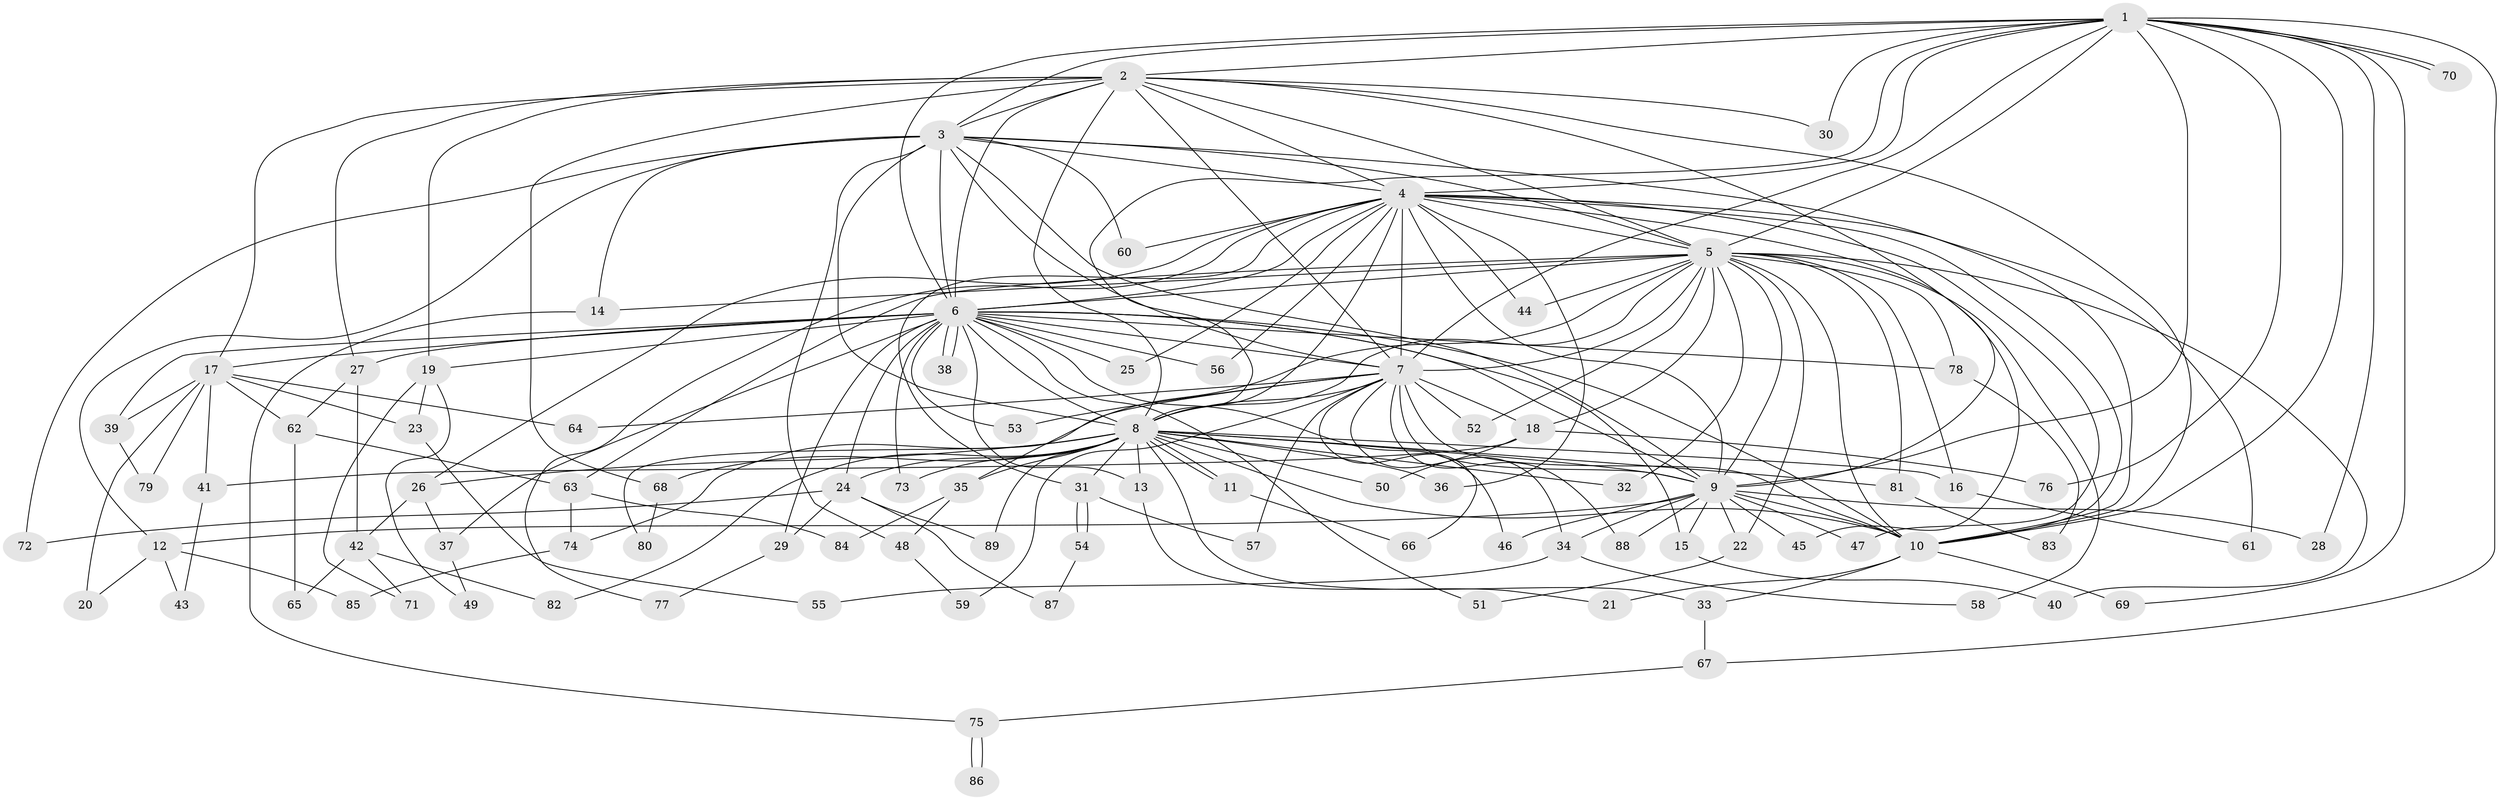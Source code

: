 // coarse degree distribution, {13: 0.03125, 19: 0.03125, 17: 0.015625, 26: 0.015625, 25: 0.015625, 16: 0.015625, 10: 0.015625, 3: 0.21875, 5: 0.09375, 8: 0.015625, 2: 0.4375, 4: 0.09375}
// Generated by graph-tools (version 1.1) at 2025/23/03/03/25 07:23:46]
// undirected, 89 vertices, 203 edges
graph export_dot {
graph [start="1"]
  node [color=gray90,style=filled];
  1;
  2;
  3;
  4;
  5;
  6;
  7;
  8;
  9;
  10;
  11;
  12;
  13;
  14;
  15;
  16;
  17;
  18;
  19;
  20;
  21;
  22;
  23;
  24;
  25;
  26;
  27;
  28;
  29;
  30;
  31;
  32;
  33;
  34;
  35;
  36;
  37;
  38;
  39;
  40;
  41;
  42;
  43;
  44;
  45;
  46;
  47;
  48;
  49;
  50;
  51;
  52;
  53;
  54;
  55;
  56;
  57;
  58;
  59;
  60;
  61;
  62;
  63;
  64;
  65;
  66;
  67;
  68;
  69;
  70;
  71;
  72;
  73;
  74;
  75;
  76;
  77;
  78;
  79;
  80;
  81;
  82;
  83;
  84;
  85;
  86;
  87;
  88;
  89;
  1 -- 2;
  1 -- 3;
  1 -- 4;
  1 -- 5;
  1 -- 6;
  1 -- 7;
  1 -- 8;
  1 -- 9;
  1 -- 10;
  1 -- 28;
  1 -- 30;
  1 -- 67;
  1 -- 69;
  1 -- 70;
  1 -- 70;
  1 -- 76;
  2 -- 3;
  2 -- 4;
  2 -- 5;
  2 -- 6;
  2 -- 7;
  2 -- 8;
  2 -- 9;
  2 -- 10;
  2 -- 17;
  2 -- 19;
  2 -- 27;
  2 -- 30;
  2 -- 68;
  3 -- 4;
  3 -- 5;
  3 -- 6;
  3 -- 7;
  3 -- 8;
  3 -- 9;
  3 -- 10;
  3 -- 12;
  3 -- 14;
  3 -- 48;
  3 -- 60;
  3 -- 72;
  4 -- 5;
  4 -- 6;
  4 -- 7;
  4 -- 8;
  4 -- 9;
  4 -- 10;
  4 -- 25;
  4 -- 26;
  4 -- 31;
  4 -- 36;
  4 -- 44;
  4 -- 45;
  4 -- 47;
  4 -- 56;
  4 -- 60;
  4 -- 61;
  4 -- 77;
  5 -- 6;
  5 -- 7;
  5 -- 8;
  5 -- 9;
  5 -- 10;
  5 -- 14;
  5 -- 16;
  5 -- 18;
  5 -- 22;
  5 -- 32;
  5 -- 35;
  5 -- 40;
  5 -- 44;
  5 -- 52;
  5 -- 58;
  5 -- 63;
  5 -- 78;
  5 -- 81;
  6 -- 7;
  6 -- 8;
  6 -- 9;
  6 -- 10;
  6 -- 13;
  6 -- 15;
  6 -- 17;
  6 -- 19;
  6 -- 24;
  6 -- 25;
  6 -- 27;
  6 -- 29;
  6 -- 37;
  6 -- 38;
  6 -- 38;
  6 -- 39;
  6 -- 46;
  6 -- 51;
  6 -- 53;
  6 -- 56;
  6 -- 73;
  6 -- 78;
  7 -- 8;
  7 -- 9;
  7 -- 10;
  7 -- 18;
  7 -- 34;
  7 -- 52;
  7 -- 53;
  7 -- 57;
  7 -- 59;
  7 -- 64;
  7 -- 66;
  7 -- 80;
  7 -- 88;
  8 -- 9;
  8 -- 10;
  8 -- 11;
  8 -- 11;
  8 -- 13;
  8 -- 16;
  8 -- 24;
  8 -- 26;
  8 -- 31;
  8 -- 32;
  8 -- 33;
  8 -- 35;
  8 -- 36;
  8 -- 50;
  8 -- 68;
  8 -- 73;
  8 -- 74;
  8 -- 81;
  8 -- 82;
  8 -- 89;
  9 -- 10;
  9 -- 12;
  9 -- 15;
  9 -- 22;
  9 -- 28;
  9 -- 34;
  9 -- 45;
  9 -- 46;
  9 -- 47;
  9 -- 88;
  10 -- 21;
  10 -- 33;
  10 -- 69;
  11 -- 66;
  12 -- 20;
  12 -- 43;
  12 -- 85;
  13 -- 21;
  14 -- 75;
  15 -- 40;
  16 -- 61;
  17 -- 20;
  17 -- 23;
  17 -- 39;
  17 -- 41;
  17 -- 62;
  17 -- 64;
  17 -- 79;
  18 -- 41;
  18 -- 50;
  18 -- 76;
  19 -- 23;
  19 -- 49;
  19 -- 71;
  22 -- 51;
  23 -- 55;
  24 -- 29;
  24 -- 72;
  24 -- 87;
  24 -- 89;
  26 -- 37;
  26 -- 42;
  27 -- 42;
  27 -- 62;
  29 -- 77;
  31 -- 54;
  31 -- 54;
  31 -- 57;
  33 -- 67;
  34 -- 55;
  34 -- 58;
  35 -- 48;
  35 -- 84;
  37 -- 49;
  39 -- 79;
  41 -- 43;
  42 -- 65;
  42 -- 71;
  42 -- 82;
  48 -- 59;
  54 -- 87;
  62 -- 63;
  62 -- 65;
  63 -- 74;
  63 -- 84;
  67 -- 75;
  68 -- 80;
  74 -- 85;
  75 -- 86;
  75 -- 86;
  78 -- 83;
  81 -- 83;
}
